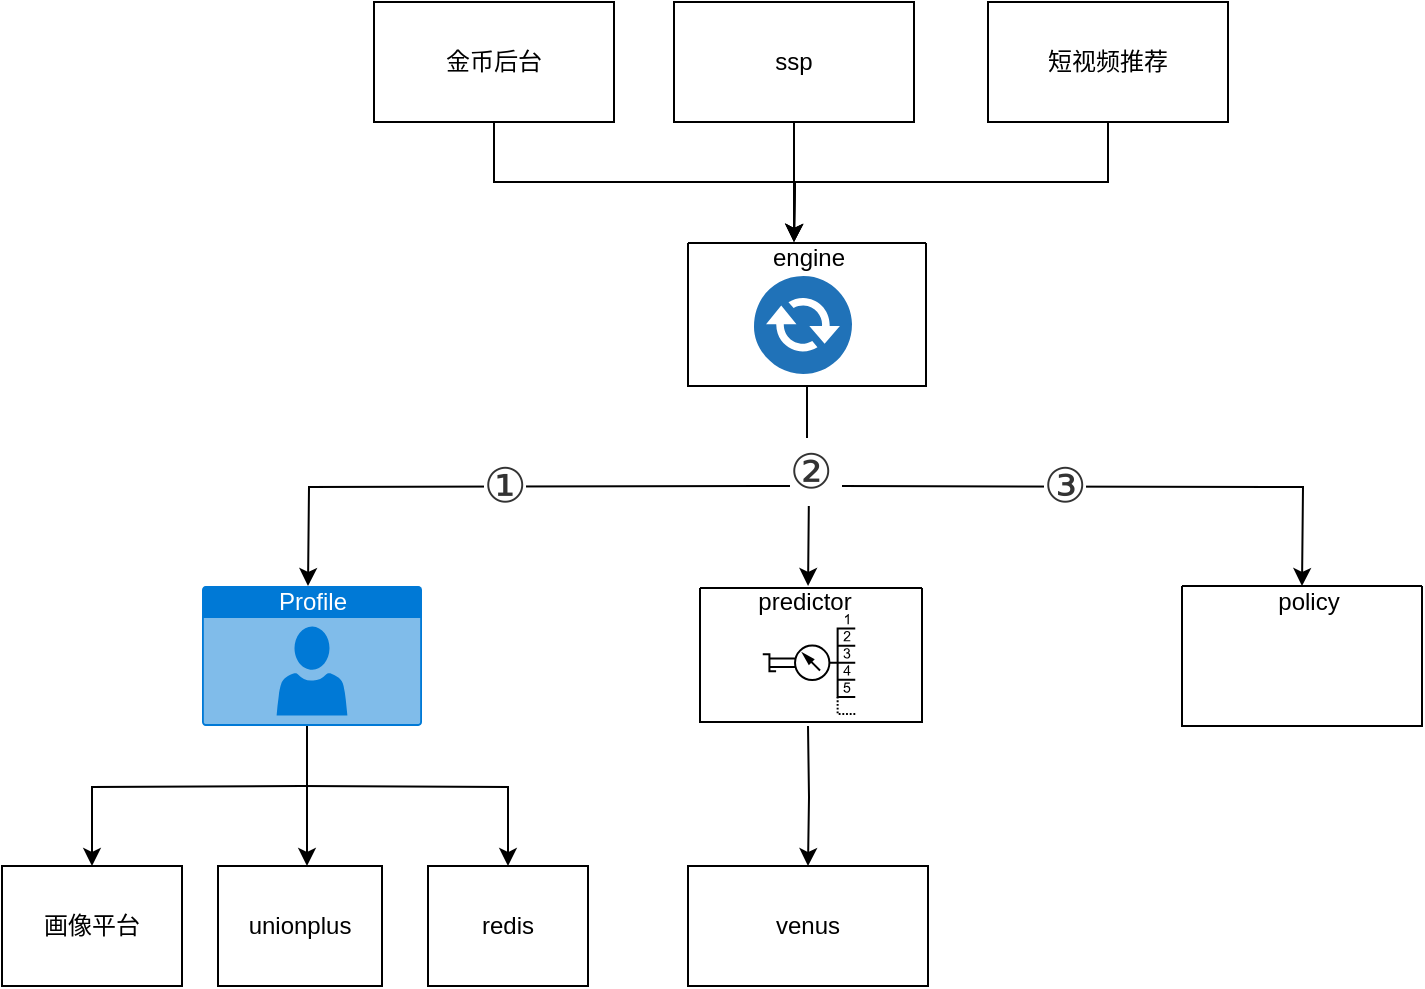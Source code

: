 <mxfile version="20.2.3" type="github">
  <diagram id="sNFe8rpMnxioV6bxYVCk" name="第 1 页">
    <mxGraphModel dx="970" dy="542" grid="1" gridSize="10" guides="1" tooltips="1" connect="1" arrows="1" fold="1" page="1" pageScale="1" pageWidth="827" pageHeight="1169" math="0" shadow="0">
      <root>
        <mxCell id="0" />
        <mxCell id="1" parent="0" />
        <mxCell id="tsmTd1OxDmNWAYkGPlin-3" value="" style="edgeStyle=orthogonalEdgeStyle;rounded=0;orthogonalLoop=1;jettySize=auto;html=1;" edge="1" parent="1">
          <mxGeometry relative="1" as="geometry">
            <mxPoint x="430" y="280" as="sourcePoint" />
            <mxPoint x="173" y="330" as="targetPoint" />
          </mxGeometry>
        </mxCell>
        <mxCell id="tsmTd1OxDmNWAYkGPlin-21" value="&lt;h1 style=&quot;margin: 0px; padding: 0px; font-variant-numeric: normal; font-variant-east-asian: normal; font-stretch: normal; font-size: 16px; line-height: 26px; font-family: &amp;quot;PingFang SC&amp;quot;, &amp;quot;Lantinghei SC&amp;quot;, &amp;quot;Microsoft YaHei&amp;quot;, arial, 宋体, sans-serif, tahoma; word-break: break-all; position: relative; color: rgb(51, 51, 51); text-align: start;&quot;&gt;&lt;span style=&quot;display: inline; font-size: 24px; line-height: 34px; font-weight: 400; overflow: hidden; vertical-align: middle;&quot; class=&quot;ask-title&quot;&gt;①&lt;/span&gt;&lt;/h1&gt;" style="edgeLabel;html=1;align=center;verticalAlign=middle;resizable=0;points=[];" vertex="1" connectable="0" parent="tsmTd1OxDmNWAYkGPlin-3">
          <mxGeometry x="0.038" relative="1" as="geometry">
            <mxPoint y="-2" as="offset" />
          </mxGeometry>
        </mxCell>
        <mxCell id="tsmTd1OxDmNWAYkGPlin-6" value="" style="edgeStyle=orthogonalEdgeStyle;rounded=0;orthogonalLoop=1;jettySize=auto;html=1;exitX=0.5;exitY=1;exitDx=0;exitDy=0;" edge="1" parent="1" source="tsmTd1OxDmNWAYkGPlin-36">
          <mxGeometry relative="1" as="geometry">
            <mxPoint x="421" y="250" as="sourcePoint" />
            <mxPoint x="423.029" y="330" as="targetPoint" />
          </mxGeometry>
        </mxCell>
        <mxCell id="tsmTd1OxDmNWAYkGPlin-22" value="&lt;h1 style=&quot;margin: 0px; padding: 0px; font-variant-numeric: normal; font-variant-east-asian: normal; font-stretch: normal; font-size: 16px; line-height: 26px; font-family: &amp;quot;PingFang SC&amp;quot;, &amp;quot;Lantinghei SC&amp;quot;, &amp;quot;Microsoft YaHei&amp;quot;, arial, 宋体, sans-serif, tahoma; word-break: break-all; position: relative; color: rgb(51, 51, 51); text-align: start;&quot;&gt;&lt;span style=&quot;display: inline; font-size: 24px; line-height: 34px; font-weight: 400; overflow: hidden; vertical-align: middle;&quot; class=&quot;ask-title&quot;&gt;②&lt;/span&gt;&lt;/h1&gt;" style="edgeLabel;html=1;align=center;verticalAlign=middle;resizable=0;points=[];" vertex="1" connectable="0" parent="tsmTd1OxDmNWAYkGPlin-6">
          <mxGeometry x="0.243" relative="1" as="geometry">
            <mxPoint y="-20" as="offset" />
          </mxGeometry>
        </mxCell>
        <mxCell id="tsmTd1OxDmNWAYkGPlin-8" value="" style="edgeStyle=orthogonalEdgeStyle;rounded=0;orthogonalLoop=1;jettySize=auto;html=1;" edge="1" parent="1">
          <mxGeometry relative="1" as="geometry">
            <mxPoint x="440" y="280" as="sourcePoint" />
            <mxPoint x="670" y="330" as="targetPoint" />
          </mxGeometry>
        </mxCell>
        <mxCell id="tsmTd1OxDmNWAYkGPlin-23" value="&lt;h1 style=&quot;margin: 0px; padding: 0px; font-variant-numeric: normal; font-variant-east-asian: normal; font-stretch: normal; font-size: 16px; line-height: 26px; font-family: &amp;quot;PingFang SC&amp;quot;, &amp;quot;Lantinghei SC&amp;quot;, &amp;quot;Microsoft YaHei&amp;quot;, arial, 宋体, sans-serif, tahoma; word-break: break-all; position: relative; color: rgb(51, 51, 51); text-align: start;&quot;&gt;&lt;span style=&quot;display: inline; font-size: 24px; line-height: 34px; font-weight: 400; overflow: hidden; vertical-align: middle;&quot; class=&quot;ask-title&quot;&gt;③&lt;/span&gt;&lt;/h1&gt;" style="edgeLabel;html=1;align=center;verticalAlign=middle;resizable=0;points=[];" vertex="1" connectable="0" parent="tsmTd1OxDmNWAYkGPlin-8">
          <mxGeometry x="0.784" relative="1" as="geometry">
            <mxPoint x="-120" y="-21" as="offset" />
          </mxGeometry>
        </mxCell>
        <mxCell id="tsmTd1OxDmNWAYkGPlin-11" value="" style="edgeStyle=orthogonalEdgeStyle;rounded=0;orthogonalLoop=1;jettySize=auto;html=1;" edge="1" parent="1" target="tsmTd1OxDmNWAYkGPlin-10">
          <mxGeometry relative="1" as="geometry">
            <mxPoint x="170" y="430" as="sourcePoint" />
          </mxGeometry>
        </mxCell>
        <mxCell id="tsmTd1OxDmNWAYkGPlin-12" style="edgeStyle=orthogonalEdgeStyle;rounded=0;orthogonalLoop=1;jettySize=auto;html=1;" edge="1" parent="1">
          <mxGeometry relative="1" as="geometry">
            <mxPoint x="172.5" y="470" as="targetPoint" />
            <mxPoint x="172.5" y="390" as="sourcePoint" />
          </mxGeometry>
        </mxCell>
        <mxCell id="tsmTd1OxDmNWAYkGPlin-14" style="edgeStyle=orthogonalEdgeStyle;rounded=0;orthogonalLoop=1;jettySize=auto;html=1;entryX=0.5;entryY=0;entryDx=0;entryDy=0;" edge="1" parent="1" target="tsmTd1OxDmNWAYkGPlin-15">
          <mxGeometry relative="1" as="geometry">
            <mxPoint x="292" y="470" as="targetPoint" />
            <mxPoint x="170" y="430" as="sourcePoint" />
          </mxGeometry>
        </mxCell>
        <mxCell id="tsmTd1OxDmNWAYkGPlin-20" value="" style="edgeStyle=orthogonalEdgeStyle;rounded=0;orthogonalLoop=1;jettySize=auto;html=1;" edge="1" parent="1" target="tsmTd1OxDmNWAYkGPlin-19">
          <mxGeometry relative="1" as="geometry">
            <mxPoint x="423" y="400" as="sourcePoint" />
          </mxGeometry>
        </mxCell>
        <mxCell id="tsmTd1OxDmNWAYkGPlin-10" value="画像平台" style="rounded=0;whiteSpace=wrap;html=1;" vertex="1" parent="1">
          <mxGeometry x="20" y="470" width="90" height="60" as="geometry" />
        </mxCell>
        <mxCell id="tsmTd1OxDmNWAYkGPlin-13" value="unionplus" style="rounded=0;whiteSpace=wrap;html=1;" vertex="1" parent="1">
          <mxGeometry x="128" y="470" width="82" height="60" as="geometry" />
        </mxCell>
        <mxCell id="tsmTd1OxDmNWAYkGPlin-15" value="redis" style="rounded=0;whiteSpace=wrap;html=1;" vertex="1" parent="1">
          <mxGeometry x="233" y="470" width="80" height="60" as="geometry" />
        </mxCell>
        <mxCell id="tsmTd1OxDmNWAYkGPlin-24" style="edgeStyle=orthogonalEdgeStyle;rounded=0;orthogonalLoop=1;jettySize=auto;html=1;entryX=0.5;entryY=0;entryDx=0;entryDy=0;exitX=0.5;exitY=1;exitDx=0;exitDy=0;" edge="1" parent="1" source="tsmTd1OxDmNWAYkGPlin-16">
          <mxGeometry relative="1" as="geometry">
            <mxPoint x="416.0" y="158" as="targetPoint" />
          </mxGeometry>
        </mxCell>
        <mxCell id="tsmTd1OxDmNWAYkGPlin-16" value="金币后台" style="rounded=0;whiteSpace=wrap;html=1;" vertex="1" parent="1">
          <mxGeometry x="206" y="38" width="120" height="60" as="geometry" />
        </mxCell>
        <mxCell id="tsmTd1OxDmNWAYkGPlin-25" style="edgeStyle=orthogonalEdgeStyle;rounded=0;orthogonalLoop=1;jettySize=auto;html=1;entryX=0.5;entryY=0;entryDx=0;entryDy=0;" edge="1" parent="1" source="tsmTd1OxDmNWAYkGPlin-17">
          <mxGeometry relative="1" as="geometry">
            <mxPoint x="416.0" y="158" as="targetPoint" />
          </mxGeometry>
        </mxCell>
        <mxCell id="tsmTd1OxDmNWAYkGPlin-17" value="ssp" style="rounded=0;whiteSpace=wrap;html=1;" vertex="1" parent="1">
          <mxGeometry x="356" y="38" width="120" height="60" as="geometry" />
        </mxCell>
        <mxCell id="tsmTd1OxDmNWAYkGPlin-26" style="edgeStyle=orthogonalEdgeStyle;rounded=0;orthogonalLoop=1;jettySize=auto;html=1;entryX=0.5;entryY=0;entryDx=0;entryDy=0;exitX=0.5;exitY=1;exitDx=0;exitDy=0;" edge="1" parent="1" source="tsmTd1OxDmNWAYkGPlin-18">
          <mxGeometry relative="1" as="geometry">
            <mxPoint x="416.0" y="158" as="targetPoint" />
          </mxGeometry>
        </mxCell>
        <mxCell id="tsmTd1OxDmNWAYkGPlin-18" value="短视频推荐" style="rounded=0;whiteSpace=wrap;html=1;" vertex="1" parent="1">
          <mxGeometry x="513" y="38" width="120" height="60" as="geometry" />
        </mxCell>
        <mxCell id="tsmTd1OxDmNWAYkGPlin-19" value="venus" style="whiteSpace=wrap;html=1;rounded=0;" vertex="1" parent="1">
          <mxGeometry x="363" y="470" width="120" height="60" as="geometry" />
        </mxCell>
        <mxCell id="tsmTd1OxDmNWAYkGPlin-31" value="" style="shape=image;html=1;verticalAlign=top;verticalLabelPosition=bottom;labelBackgroundColor=#ffffff;imageAspect=0;aspect=fixed;image=https://cdn3.iconfinder.com/data/icons/ballicons-reloaded-free/512/icon-93-128.png" vertex="1" parent="1">
          <mxGeometry x="644" y="345" width="54" height="54" as="geometry" />
        </mxCell>
        <mxCell id="tsmTd1OxDmNWAYkGPlin-32" value="policy" style="text;html=1;align=center;verticalAlign=middle;resizable=0;points=[];autosize=1;strokeColor=none;fillColor=none;" vertex="1" parent="1">
          <mxGeometry x="647.5" y="323" width="50" height="30" as="geometry" />
        </mxCell>
        <mxCell id="tsmTd1OxDmNWAYkGPlin-33" value="Profile" style="html=1;strokeColor=none;fillColor=#0079D6;labelPosition=center;verticalLabelPosition=middle;verticalAlign=top;align=center;fontSize=12;outlineConnect=0;spacingTop=-6;fontColor=#FFFFFF;sketch=0;shape=mxgraph.sitemap.profile;" vertex="1" parent="1">
          <mxGeometry x="120" y="330" width="110" height="70" as="geometry" />
        </mxCell>
        <mxCell id="tsmTd1OxDmNWAYkGPlin-36" value="" style="swimlane;startSize=0;" vertex="1" parent="1">
          <mxGeometry x="363" y="158.5" width="119" height="71.5" as="geometry" />
        </mxCell>
        <mxCell id="tsmTd1OxDmNWAYkGPlin-29" value="" style="sketch=0;pointerEvents=1;shadow=0;dashed=0;html=1;strokeColor=none;fillColor=#505050;labelPosition=center;verticalLabelPosition=bottom;verticalAlign=top;outlineConnect=0;align=center;shape=mxgraph.office.communications.exchange_active_sync;fillColor=#2072B8;" vertex="1" parent="tsmTd1OxDmNWAYkGPlin-36">
          <mxGeometry x="33" y="16.5" width="49" height="49" as="geometry" />
        </mxCell>
        <mxCell id="tsmTd1OxDmNWAYkGPlin-37" value="engine" style="text;html=1;align=center;verticalAlign=middle;resizable=0;points=[];autosize=1;strokeColor=none;fillColor=none;" vertex="1" parent="tsmTd1OxDmNWAYkGPlin-36">
          <mxGeometry x="29.5" y="-7.5" width="60" height="30" as="geometry" />
        </mxCell>
        <mxCell id="tsmTd1OxDmNWAYkGPlin-38" value="" style="swimlane;startSize=0;" vertex="1" parent="1">
          <mxGeometry x="610" y="330" width="120" height="70" as="geometry" />
        </mxCell>
        <mxCell id="tsmTd1OxDmNWAYkGPlin-43" value="" style="swimlane;startSize=0;fillColor=#99CCFF;" vertex="1" parent="1">
          <mxGeometry x="369" y="331" width="111" height="67" as="geometry" />
        </mxCell>
        <mxCell id="tsmTd1OxDmNWAYkGPlin-42" value="predictor" style="text;html=1;align=center;verticalAlign=middle;resizable=0;points=[];autosize=1;strokeColor=none;fillColor=none;" vertex="1" parent="tsmTd1OxDmNWAYkGPlin-43">
          <mxGeometry x="16.5" y="-8" width="70" height="30" as="geometry" />
        </mxCell>
        <mxCell id="tsmTd1OxDmNWAYkGPlin-41" value="" style="verticalLabelPosition=bottom;aspect=fixed;html=1;verticalAlign=top;strokeColor=#000000;fillColor=#000000;align=center;outlineConnect=0;shape=mxgraph.fluid_power.x11840;points=[[0.07,0.485,0],[1,0.145,0],[1,0.315,0],[1,0.485,0],[1,0.66,0],[1,0.83,0],[1,1,0]]" vertex="1" parent="tsmTd1OxDmNWAYkGPlin-43">
          <mxGeometry x="31.38" y="13" width="46.25" height="50" as="geometry" />
        </mxCell>
      </root>
    </mxGraphModel>
  </diagram>
</mxfile>
